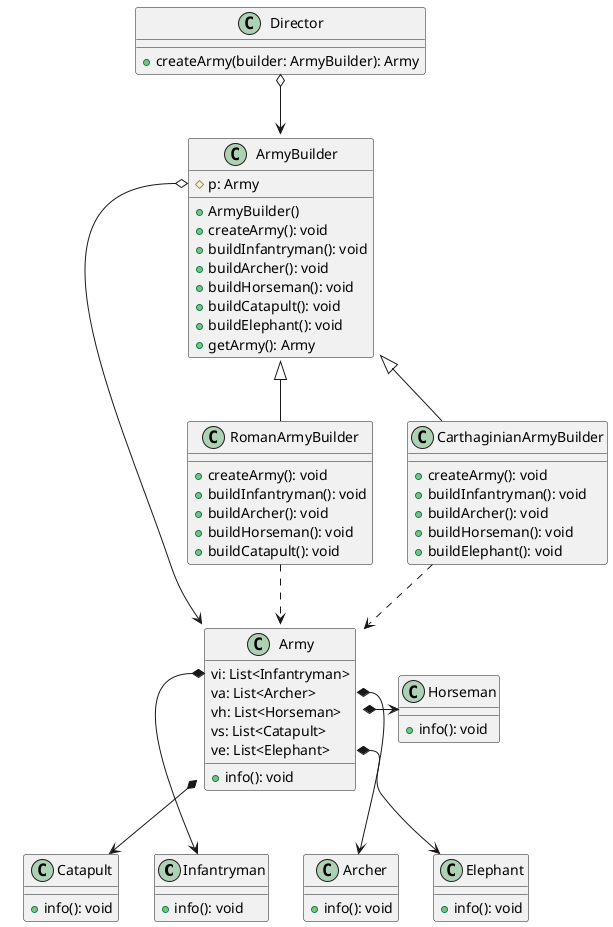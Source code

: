 @startuml

class Infantryman {
    + info(): void
}

class Archer {
    + info(): void
}

class Horseman {
    + info(): void
}

class Catapult {
    + info(): void
}

class Elephant {
    + info(): void
}

class Army {
    vi: List<Infantryman>
    va: List<Archer>
    vh: List<Horseman>
    vs: List<Catapult>
    ve: List<Elephant>
    + info(): void
}

class ArmyBuilder {
    # p: Army
    + ArmyBuilder()
    + createArmy(): void
    + buildInfantryman(): void
    + buildArcher(): void
    + buildHorseman(): void
    + buildCatapult(): void
    + buildElephant(): void
    + getArmy(): Army
}

class RomanArmyBuilder extends ArmyBuilder {
    + createArmy(): void
    + buildInfantryman(): void
    + buildArcher(): void
    + buildHorseman(): void
    + buildCatapult(): void
}

class CarthaginianArmyBuilder extends ArmyBuilder {
    + createArmy(): void
    + buildInfantryman(): void
    + buildArcher(): void
    + buildHorseman(): void
    + buildElephant(): void
}

class Director {
    + createArmy(builder: ArmyBuilder): Army
}

Director o--> ArmyBuilder
ArmyBuilder::p o--> Army
Army::vi *--> Infantryman
Army::va *--> Archer
Army *-right-> Horseman
Army *--> Catapult
Army::ve *--> Elephant

RomanArmyBuilder ..> Army
CarthaginianArmyBuilder ..> Army

@enduml